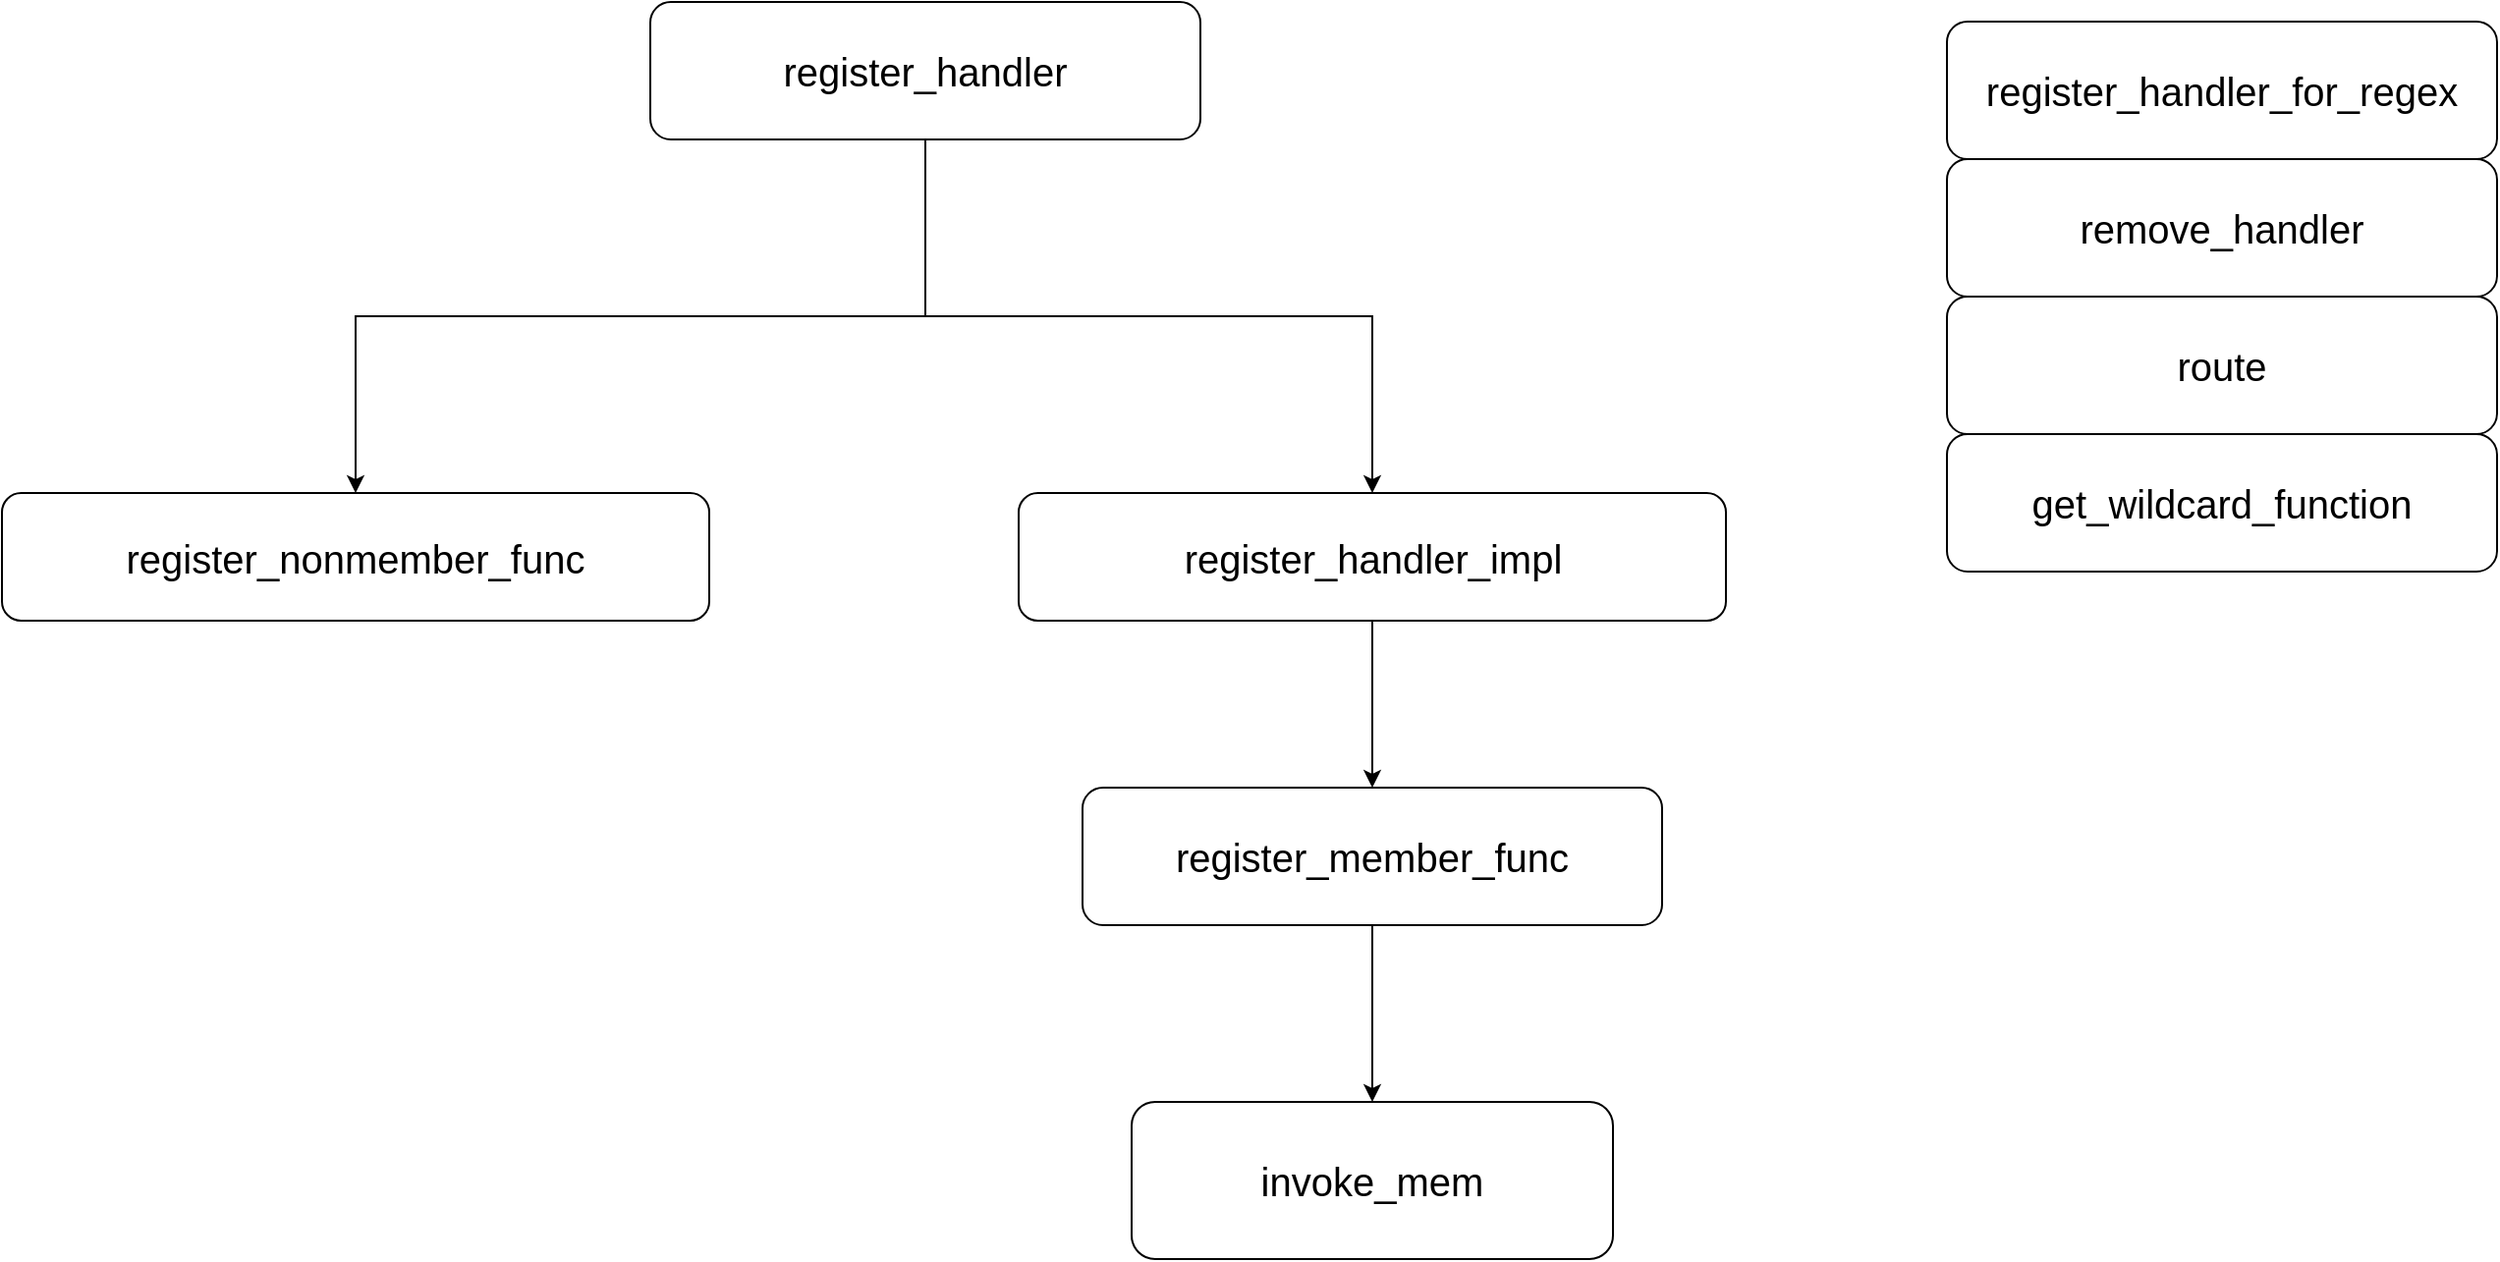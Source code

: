 <mxfile version="15.8.7" type="device"><diagram id="p6iu3QRRy7Cdu0nkiupa" name="第 1 页"><mxGraphModel dx="2860" dy="1208" grid="1" gridSize="10" guides="1" tooltips="1" connect="1" arrows="1" fold="1" page="1" pageScale="1" pageWidth="827" pageHeight="1169" math="0" shadow="0"><root><mxCell id="0"/><mxCell id="1" parent="0"/><mxCell id="orJ_SWOH87DOPI_P837P-3" value="" style="edgeStyle=orthogonalEdgeStyle;rounded=0;orthogonalLoop=1;jettySize=auto;html=1;fontSize=20;" edge="1" parent="1" source="orJ_SWOH87DOPI_P837P-1" target="orJ_SWOH87DOPI_P837P-2"><mxGeometry relative="1" as="geometry"/></mxCell><mxCell id="orJ_SWOH87DOPI_P837P-6" style="edgeStyle=orthogonalEdgeStyle;rounded=0;orthogonalLoop=1;jettySize=auto;html=1;fontSize=20;entryX=0.5;entryY=0;entryDx=0;entryDy=0;" edge="1" parent="1" source="orJ_SWOH87DOPI_P837P-1" target="orJ_SWOH87DOPI_P837P-7"><mxGeometry relative="1" as="geometry"><mxPoint x="240" y="440" as="targetPoint"/></mxGeometry></mxCell><mxCell id="orJ_SWOH87DOPI_P837P-1" value="register_handler" style="rounded=1;whiteSpace=wrap;html=1;fontSize=20;" vertex="1" parent="1"><mxGeometry y="190" width="280" height="70" as="geometry"/></mxCell><mxCell id="orJ_SWOH87DOPI_P837P-2" value="register_nonmember_func" style="whiteSpace=wrap;html=1;rounded=1;fontSize=20;" vertex="1" parent="1"><mxGeometry x="-330" y="440" width="360" height="65" as="geometry"/></mxCell><mxCell id="orJ_SWOH87DOPI_P837P-4" value="register_handler_for_regex" style="rounded=1;whiteSpace=wrap;html=1;fontSize=20;" vertex="1" parent="1"><mxGeometry x="660" y="200" width="280" height="70" as="geometry"/></mxCell><mxCell id="orJ_SWOH87DOPI_P837P-9" value="" style="edgeStyle=orthogonalEdgeStyle;rounded=0;orthogonalLoop=1;jettySize=auto;html=1;fontSize=20;" edge="1" parent="1" source="orJ_SWOH87DOPI_P837P-7" target="orJ_SWOH87DOPI_P837P-8"><mxGeometry relative="1" as="geometry"/></mxCell><mxCell id="orJ_SWOH87DOPI_P837P-7" value="register_handler_impl" style="whiteSpace=wrap;html=1;rounded=1;fontSize=20;" vertex="1" parent="1"><mxGeometry x="187.5" y="440" width="360" height="65" as="geometry"/></mxCell><mxCell id="orJ_SWOH87DOPI_P837P-11" value="" style="edgeStyle=orthogonalEdgeStyle;rounded=0;orthogonalLoop=1;jettySize=auto;html=1;fontSize=20;" edge="1" parent="1" source="orJ_SWOH87DOPI_P837P-8" target="orJ_SWOH87DOPI_P837P-10"><mxGeometry relative="1" as="geometry"/></mxCell><mxCell id="orJ_SWOH87DOPI_P837P-8" value="register_member_func" style="whiteSpace=wrap;html=1;rounded=1;fontSize=20;" vertex="1" parent="1"><mxGeometry x="220" y="590" width="295" height="70" as="geometry"/></mxCell><mxCell id="orJ_SWOH87DOPI_P837P-10" value="invoke_mem" style="whiteSpace=wrap;html=1;rounded=1;fontSize=20;" vertex="1" parent="1"><mxGeometry x="245" y="750" width="245" height="80" as="geometry"/></mxCell><mxCell id="orJ_SWOH87DOPI_P837P-12" value="remove_handler" style="rounded=1;whiteSpace=wrap;html=1;fontSize=20;" vertex="1" parent="1"><mxGeometry x="660" y="270" width="280" height="70" as="geometry"/></mxCell><mxCell id="orJ_SWOH87DOPI_P837P-13" value="route" style="rounded=1;whiteSpace=wrap;html=1;fontSize=20;" vertex="1" parent="1"><mxGeometry x="660" y="340" width="280" height="70" as="geometry"/></mxCell><mxCell id="orJ_SWOH87DOPI_P837P-14" value="get_wildcard_function" style="rounded=1;whiteSpace=wrap;html=1;fontSize=20;" vertex="1" parent="1"><mxGeometry x="660" y="410" width="280" height="70" as="geometry"/></mxCell></root></mxGraphModel></diagram></mxfile>